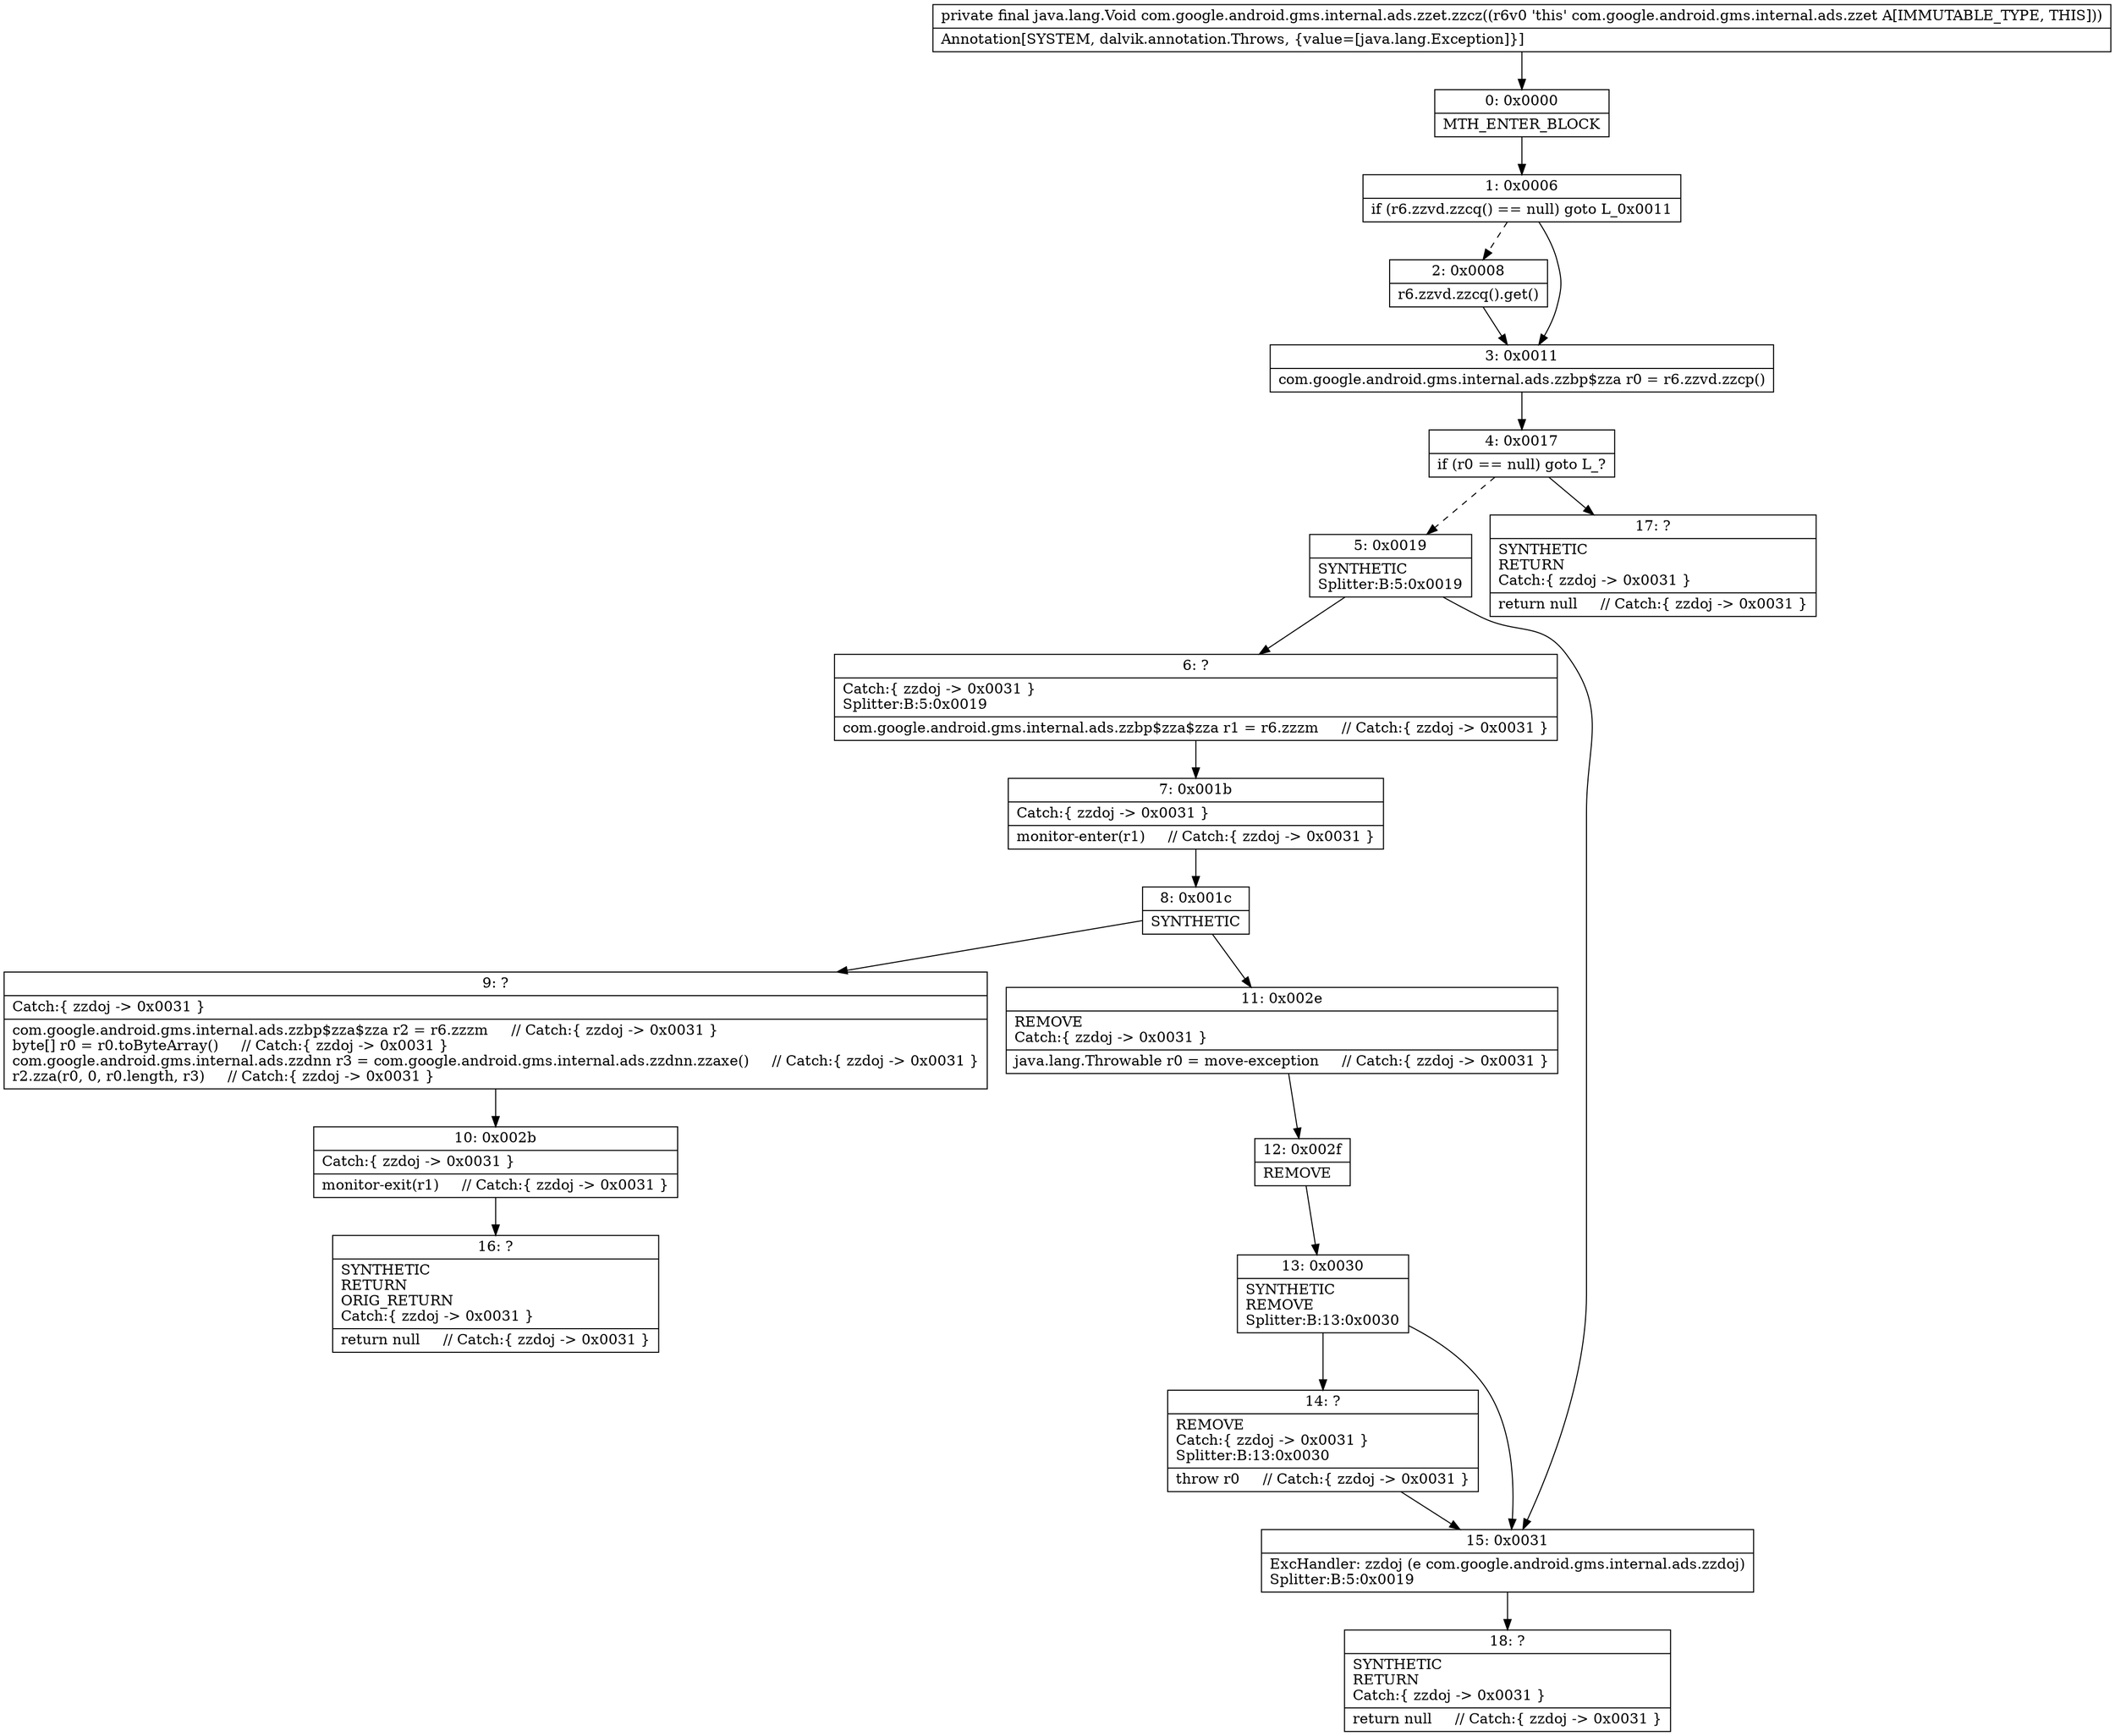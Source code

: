 digraph "CFG forcom.google.android.gms.internal.ads.zzet.zzcz()Ljava\/lang\/Void;" {
Node_0 [shape=record,label="{0\:\ 0x0000|MTH_ENTER_BLOCK\l}"];
Node_1 [shape=record,label="{1\:\ 0x0006|if (r6.zzvd.zzcq() == null) goto L_0x0011\l}"];
Node_2 [shape=record,label="{2\:\ 0x0008|r6.zzvd.zzcq().get()\l}"];
Node_3 [shape=record,label="{3\:\ 0x0011|com.google.android.gms.internal.ads.zzbp$zza r0 = r6.zzvd.zzcp()\l}"];
Node_4 [shape=record,label="{4\:\ 0x0017|if (r0 == null) goto L_?\l}"];
Node_5 [shape=record,label="{5\:\ 0x0019|SYNTHETIC\lSplitter:B:5:0x0019\l}"];
Node_6 [shape=record,label="{6\:\ ?|Catch:\{ zzdoj \-\> 0x0031 \}\lSplitter:B:5:0x0019\l|com.google.android.gms.internal.ads.zzbp$zza$zza r1 = r6.zzzm     \/\/ Catch:\{ zzdoj \-\> 0x0031 \}\l}"];
Node_7 [shape=record,label="{7\:\ 0x001b|Catch:\{ zzdoj \-\> 0x0031 \}\l|monitor\-enter(r1)     \/\/ Catch:\{ zzdoj \-\> 0x0031 \}\l}"];
Node_8 [shape=record,label="{8\:\ 0x001c|SYNTHETIC\l}"];
Node_9 [shape=record,label="{9\:\ ?|Catch:\{ zzdoj \-\> 0x0031 \}\l|com.google.android.gms.internal.ads.zzbp$zza$zza r2 = r6.zzzm     \/\/ Catch:\{ zzdoj \-\> 0x0031 \}\lbyte[] r0 = r0.toByteArray()     \/\/ Catch:\{ zzdoj \-\> 0x0031 \}\lcom.google.android.gms.internal.ads.zzdnn r3 = com.google.android.gms.internal.ads.zzdnn.zzaxe()     \/\/ Catch:\{ zzdoj \-\> 0x0031 \}\lr2.zza(r0, 0, r0.length, r3)     \/\/ Catch:\{ zzdoj \-\> 0x0031 \}\l}"];
Node_10 [shape=record,label="{10\:\ 0x002b|Catch:\{ zzdoj \-\> 0x0031 \}\l|monitor\-exit(r1)     \/\/ Catch:\{ zzdoj \-\> 0x0031 \}\l}"];
Node_11 [shape=record,label="{11\:\ 0x002e|REMOVE\lCatch:\{ zzdoj \-\> 0x0031 \}\l|java.lang.Throwable r0 = move\-exception     \/\/ Catch:\{ zzdoj \-\> 0x0031 \}\l}"];
Node_12 [shape=record,label="{12\:\ 0x002f|REMOVE\l}"];
Node_13 [shape=record,label="{13\:\ 0x0030|SYNTHETIC\lREMOVE\lSplitter:B:13:0x0030\l}"];
Node_14 [shape=record,label="{14\:\ ?|REMOVE\lCatch:\{ zzdoj \-\> 0x0031 \}\lSplitter:B:13:0x0030\l|throw r0     \/\/ Catch:\{ zzdoj \-\> 0x0031 \}\l}"];
Node_15 [shape=record,label="{15\:\ 0x0031|ExcHandler: zzdoj (e com.google.android.gms.internal.ads.zzdoj)\lSplitter:B:5:0x0019\l}"];
Node_16 [shape=record,label="{16\:\ ?|SYNTHETIC\lRETURN\lORIG_RETURN\lCatch:\{ zzdoj \-\> 0x0031 \}\l|return null     \/\/ Catch:\{ zzdoj \-\> 0x0031 \}\l}"];
Node_17 [shape=record,label="{17\:\ ?|SYNTHETIC\lRETURN\lCatch:\{ zzdoj \-\> 0x0031 \}\l|return null     \/\/ Catch:\{ zzdoj \-\> 0x0031 \}\l}"];
Node_18 [shape=record,label="{18\:\ ?|SYNTHETIC\lRETURN\lCatch:\{ zzdoj \-\> 0x0031 \}\l|return null     \/\/ Catch:\{ zzdoj \-\> 0x0031 \}\l}"];
MethodNode[shape=record,label="{private final java.lang.Void com.google.android.gms.internal.ads.zzet.zzcz((r6v0 'this' com.google.android.gms.internal.ads.zzet A[IMMUTABLE_TYPE, THIS]))  | Annotation[SYSTEM, dalvik.annotation.Throws, \{value=[java.lang.Exception]\}]\l}"];
MethodNode -> Node_0;
Node_0 -> Node_1;
Node_1 -> Node_2[style=dashed];
Node_1 -> Node_3;
Node_2 -> Node_3;
Node_3 -> Node_4;
Node_4 -> Node_5[style=dashed];
Node_4 -> Node_17;
Node_5 -> Node_6;
Node_5 -> Node_15;
Node_6 -> Node_7;
Node_7 -> Node_8;
Node_8 -> Node_9;
Node_8 -> Node_11;
Node_9 -> Node_10;
Node_10 -> Node_16;
Node_11 -> Node_12;
Node_12 -> Node_13;
Node_13 -> Node_14;
Node_13 -> Node_15;
Node_14 -> Node_15;
Node_15 -> Node_18;
}

